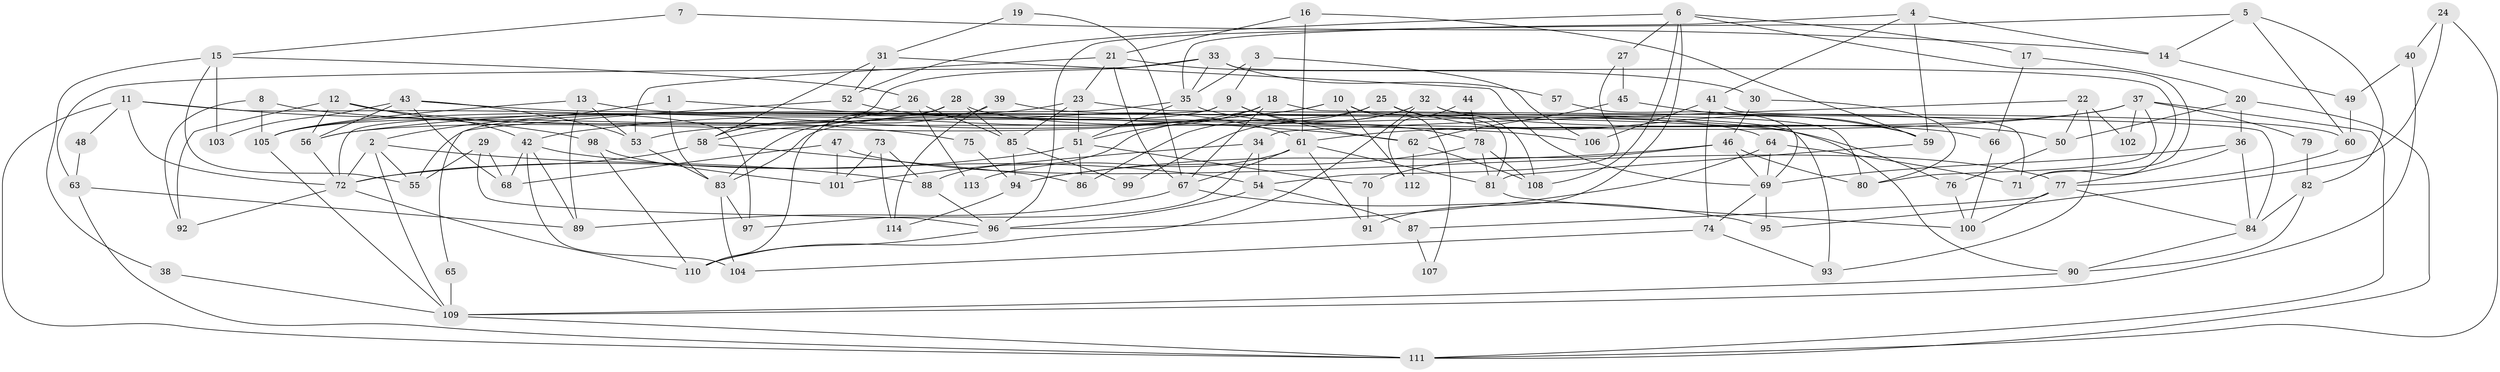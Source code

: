 // Generated by graph-tools (version 1.1) at 2025/50/03/09/25 04:50:32]
// undirected, 114 vertices, 228 edges
graph export_dot {
graph [start="1"]
  node [color=gray90,style=filled];
  1;
  2;
  3;
  4;
  5;
  6;
  7;
  8;
  9;
  10;
  11;
  12;
  13;
  14;
  15;
  16;
  17;
  18;
  19;
  20;
  21;
  22;
  23;
  24;
  25;
  26;
  27;
  28;
  29;
  30;
  31;
  32;
  33;
  34;
  35;
  36;
  37;
  38;
  39;
  40;
  41;
  42;
  43;
  44;
  45;
  46;
  47;
  48;
  49;
  50;
  51;
  52;
  53;
  54;
  55;
  56;
  57;
  58;
  59;
  60;
  61;
  62;
  63;
  64;
  65;
  66;
  67;
  68;
  69;
  70;
  71;
  72;
  73;
  74;
  75;
  76;
  77;
  78;
  79;
  80;
  81;
  82;
  83;
  84;
  85;
  86;
  87;
  88;
  89;
  90;
  91;
  92;
  93;
  94;
  95;
  96;
  97;
  98;
  99;
  100;
  101;
  102;
  103;
  104;
  105;
  106;
  107;
  108;
  109;
  110;
  111;
  112;
  113;
  114;
  1 -- 62;
  1 -- 2;
  1 -- 83;
  2 -- 72;
  2 -- 55;
  2 -- 88;
  2 -- 109;
  3 -- 35;
  3 -- 106;
  3 -- 9;
  4 -- 59;
  4 -- 41;
  4 -- 14;
  4 -- 35;
  5 -- 14;
  5 -- 82;
  5 -- 60;
  5 -- 96;
  6 -- 17;
  6 -- 108;
  6 -- 27;
  6 -- 52;
  6 -- 71;
  6 -- 91;
  7 -- 14;
  7 -- 15;
  8 -- 92;
  8 -- 105;
  8 -- 106;
  9 -- 62;
  9 -- 72;
  9 -- 78;
  9 -- 83;
  10 -- 81;
  10 -- 42;
  10 -- 56;
  10 -- 107;
  10 -- 112;
  11 -- 111;
  11 -- 72;
  11 -- 48;
  11 -- 97;
  11 -- 98;
  12 -- 42;
  12 -- 56;
  12 -- 75;
  12 -- 92;
  13 -- 53;
  13 -- 105;
  13 -- 89;
  13 -- 90;
  14 -- 49;
  15 -- 55;
  15 -- 26;
  15 -- 38;
  15 -- 103;
  16 -- 61;
  16 -- 21;
  16 -- 59;
  17 -- 66;
  17 -- 20;
  18 -- 67;
  18 -- 51;
  18 -- 56;
  18 -- 84;
  19 -- 31;
  19 -- 67;
  20 -- 50;
  20 -- 36;
  20 -- 111;
  21 -- 30;
  21 -- 53;
  21 -- 23;
  21 -- 67;
  22 -- 34;
  22 -- 93;
  22 -- 50;
  22 -- 102;
  23 -- 51;
  23 -- 85;
  23 -- 93;
  23 -- 105;
  24 -- 111;
  24 -- 95;
  24 -- 40;
  25 -- 88;
  25 -- 83;
  25 -- 59;
  25 -- 108;
  26 -- 85;
  26 -- 58;
  26 -- 113;
  27 -- 54;
  27 -- 45;
  28 -- 110;
  28 -- 64;
  28 -- 85;
  28 -- 105;
  29 -- 96;
  29 -- 68;
  29 -- 55;
  30 -- 46;
  30 -- 80;
  31 -- 58;
  31 -- 69;
  31 -- 52;
  32 -- 110;
  32 -- 80;
  32 -- 50;
  32 -- 86;
  32 -- 99;
  33 -- 35;
  33 -- 63;
  33 -- 57;
  33 -- 58;
  33 -- 71;
  34 -- 101;
  34 -- 97;
  34 -- 54;
  35 -- 51;
  35 -- 55;
  35 -- 66;
  36 -- 84;
  36 -- 77;
  36 -- 69;
  37 -- 61;
  37 -- 111;
  37 -- 53;
  37 -- 79;
  37 -- 80;
  37 -- 102;
  38 -- 109;
  39 -- 58;
  39 -- 60;
  39 -- 114;
  40 -- 109;
  40 -- 49;
  41 -- 71;
  41 -- 74;
  41 -- 106;
  42 -- 89;
  42 -- 54;
  42 -- 68;
  42 -- 104;
  43 -- 53;
  43 -- 56;
  43 -- 68;
  43 -- 76;
  43 -- 103;
  44 -- 78;
  44 -- 112;
  45 -- 59;
  45 -- 62;
  46 -- 94;
  46 -- 70;
  46 -- 69;
  46 -- 80;
  47 -- 68;
  47 -- 77;
  47 -- 101;
  48 -- 63;
  49 -- 60;
  50 -- 76;
  51 -- 72;
  51 -- 86;
  51 -- 70;
  52 -- 61;
  52 -- 65;
  53 -- 83;
  54 -- 96;
  54 -- 87;
  56 -- 72;
  57 -- 69;
  58 -- 72;
  58 -- 86;
  59 -- 81;
  60 -- 77;
  61 -- 81;
  61 -- 67;
  61 -- 91;
  61 -- 113;
  62 -- 108;
  62 -- 112;
  63 -- 111;
  63 -- 89;
  64 -- 69;
  64 -- 71;
  64 -- 96;
  65 -- 109;
  66 -- 100;
  67 -- 89;
  67 -- 95;
  69 -- 74;
  69 -- 95;
  70 -- 91;
  72 -- 92;
  72 -- 110;
  73 -- 101;
  73 -- 88;
  73 -- 114;
  74 -- 104;
  74 -- 93;
  75 -- 94;
  76 -- 100;
  77 -- 100;
  77 -- 84;
  77 -- 87;
  78 -- 94;
  78 -- 81;
  78 -- 108;
  79 -- 82;
  81 -- 100;
  82 -- 84;
  82 -- 90;
  83 -- 97;
  83 -- 104;
  84 -- 90;
  85 -- 94;
  85 -- 99;
  87 -- 107;
  88 -- 96;
  90 -- 109;
  94 -- 114;
  96 -- 110;
  98 -- 110;
  98 -- 101;
  105 -- 109;
  109 -- 111;
}
